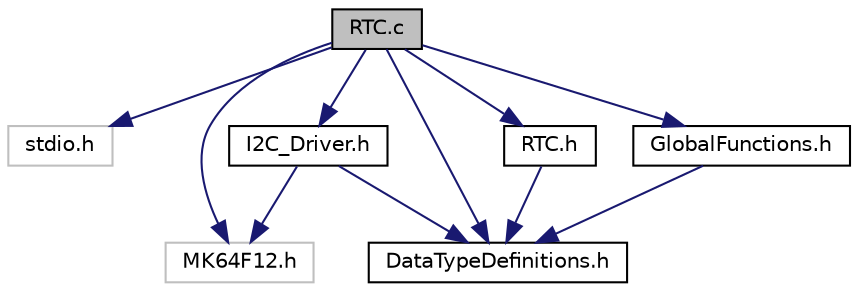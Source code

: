 digraph "RTC.c"
{
  edge [fontname="Helvetica",fontsize="10",labelfontname="Helvetica",labelfontsize="10"];
  node [fontname="Helvetica",fontsize="10",shape=record];
  Node0 [label="RTC.c",height=0.2,width=0.4,color="black", fillcolor="grey75", style="filled", fontcolor="black"];
  Node0 -> Node1 [color="midnightblue",fontsize="10",style="solid",fontname="Helvetica"];
  Node1 [label="stdio.h",height=0.2,width=0.4,color="grey75", fillcolor="white", style="filled"];
  Node0 -> Node2 [color="midnightblue",fontsize="10",style="solid",fontname="Helvetica"];
  Node2 [label="I2C_Driver.h",height=0.2,width=0.4,color="black", fillcolor="white", style="filled",URL="$_i2_c___driver_8h.html"];
  Node2 -> Node3 [color="midnightblue",fontsize="10",style="solid",fontname="Helvetica"];
  Node3 [label="MK64F12.h",height=0.2,width=0.4,color="grey75", fillcolor="white", style="filled"];
  Node2 -> Node4 [color="midnightblue",fontsize="10",style="solid",fontname="Helvetica"];
  Node4 [label="DataTypeDefinitions.h",height=0.2,width=0.4,color="black", fillcolor="white", style="filled",URL="$_data_type_definitions_8h.html"];
  Node0 -> Node4 [color="midnightblue",fontsize="10",style="solid",fontname="Helvetica"];
  Node0 -> Node5 [color="midnightblue",fontsize="10",style="solid",fontname="Helvetica"];
  Node5 [label="RTC.h",height=0.2,width=0.4,color="black", fillcolor="white", style="filled",URL="$_r_t_c_8h.html"];
  Node5 -> Node4 [color="midnightblue",fontsize="10",style="solid",fontname="Helvetica"];
  Node0 -> Node6 [color="midnightblue",fontsize="10",style="solid",fontname="Helvetica"];
  Node6 [label="GlobalFunctions.h",height=0.2,width=0.4,color="black", fillcolor="white", style="filled",URL="$_global_functions_8h.html"];
  Node6 -> Node4 [color="midnightblue",fontsize="10",style="solid",fontname="Helvetica"];
  Node0 -> Node3 [color="midnightblue",fontsize="10",style="solid",fontname="Helvetica"];
}
